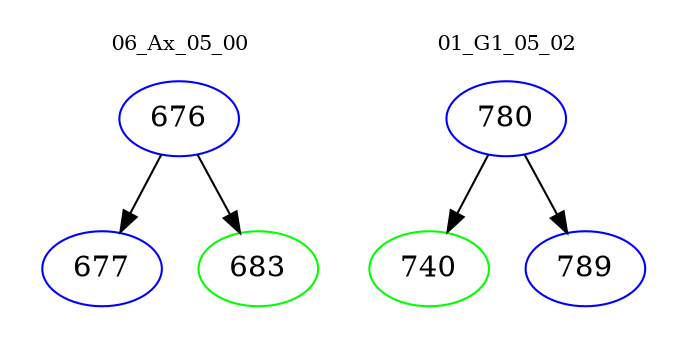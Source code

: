 digraph{
subgraph cluster_0 {
color = white
label = "06_Ax_05_00";
fontsize=10;
T0_676 [label="676", color="blue"]
T0_676 -> T0_677 [color="black"]
T0_677 [label="677", color="blue"]
T0_676 -> T0_683 [color="black"]
T0_683 [label="683", color="green"]
}
subgraph cluster_1 {
color = white
label = "01_G1_05_02";
fontsize=10;
T1_780 [label="780", color="blue"]
T1_780 -> T1_740 [color="black"]
T1_740 [label="740", color="green"]
T1_780 -> T1_789 [color="black"]
T1_789 [label="789", color="blue"]
}
}
